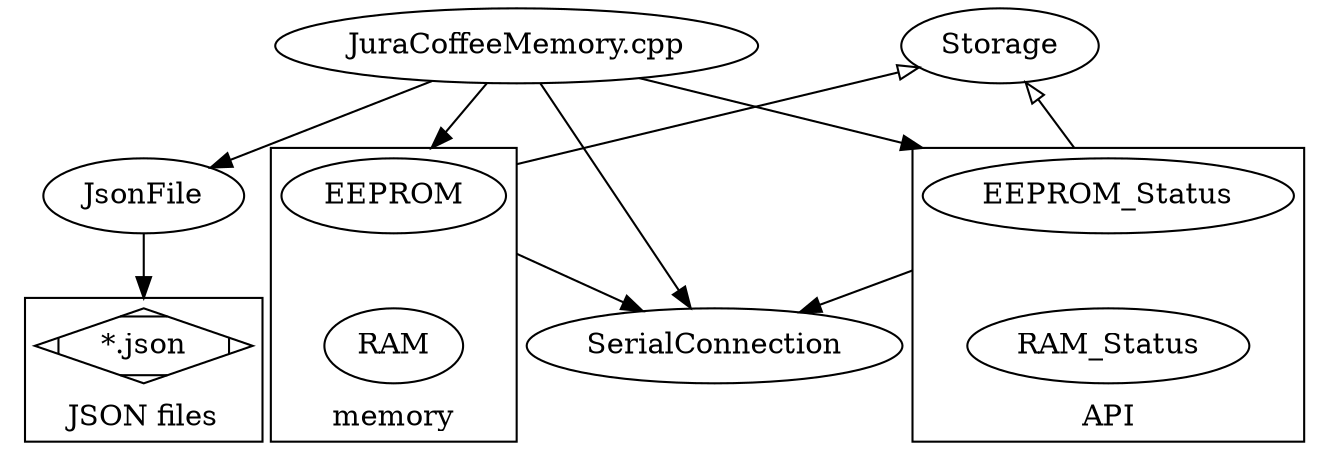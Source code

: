 digraph G {
	margin=0; // for the pdf output
	rankdir=TB;
	compound=true;

// color-definitions.h

	"JuraCoffeeMemory.cpp";

	JsonFile;
	subgraph cluster1 { // JSON
		margin=5;
		"*.json" [shape=Mdiamond];
		label = "JSON files";
		labelloc = "b";
	}
	JsonFile -> "*.json" [lhead=cluster1];

	SerialConnection;

	Storage;
	subgraph cluster2 { // memory processing
		margin=5;
		EEPROM -> RAM [style=invis]; // top to bottom
		label = "memory";
		labelloc = "b";
	}
	subgraph cluster0 { // API
		margin=5;
		EEPROM_Status -> RAM_Status [style=invis]; // top to bottom
		label = "API";
		labelloc = "b";
	}

	"JuraCoffeeMemory.cpp" -> EEPROM_Status [lhead=cluster0];
	"JuraCoffeeMemory.cpp" -> JsonFile;
	"JuraCoffeeMemory.cpp" -> SerialConnection;
	"JuraCoffeeMemory.cpp" -> EEPROM [lhead=cluster2];

	EEPROM -> SerialConnection [ltail=cluster2];
	EEPROM_Status -> SerialConnection [ltail=cluster0];

	edge [arrowtail=onormal dir=back];
	Storage -> EEPROM [lhead=cluster2];
	Storage -> EEPROM_Status [lhead=cluster0];
}
